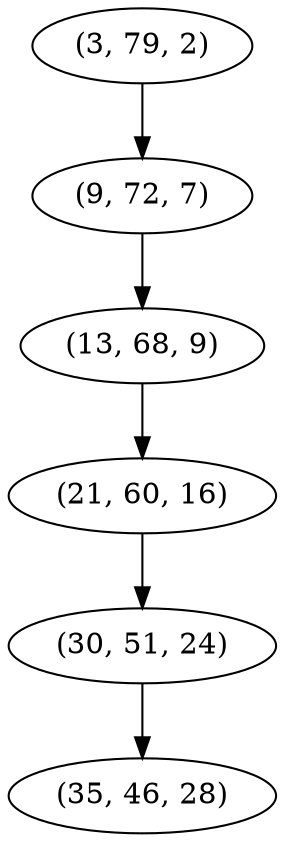 digraph tree {
    "(3, 79, 2)";
    "(9, 72, 7)";
    "(13, 68, 9)";
    "(21, 60, 16)";
    "(30, 51, 24)";
    "(35, 46, 28)";
    "(3, 79, 2)" -> "(9, 72, 7)";
    "(9, 72, 7)" -> "(13, 68, 9)";
    "(13, 68, 9)" -> "(21, 60, 16)";
    "(21, 60, 16)" -> "(30, 51, 24)";
    "(30, 51, 24)" -> "(35, 46, 28)";
}
